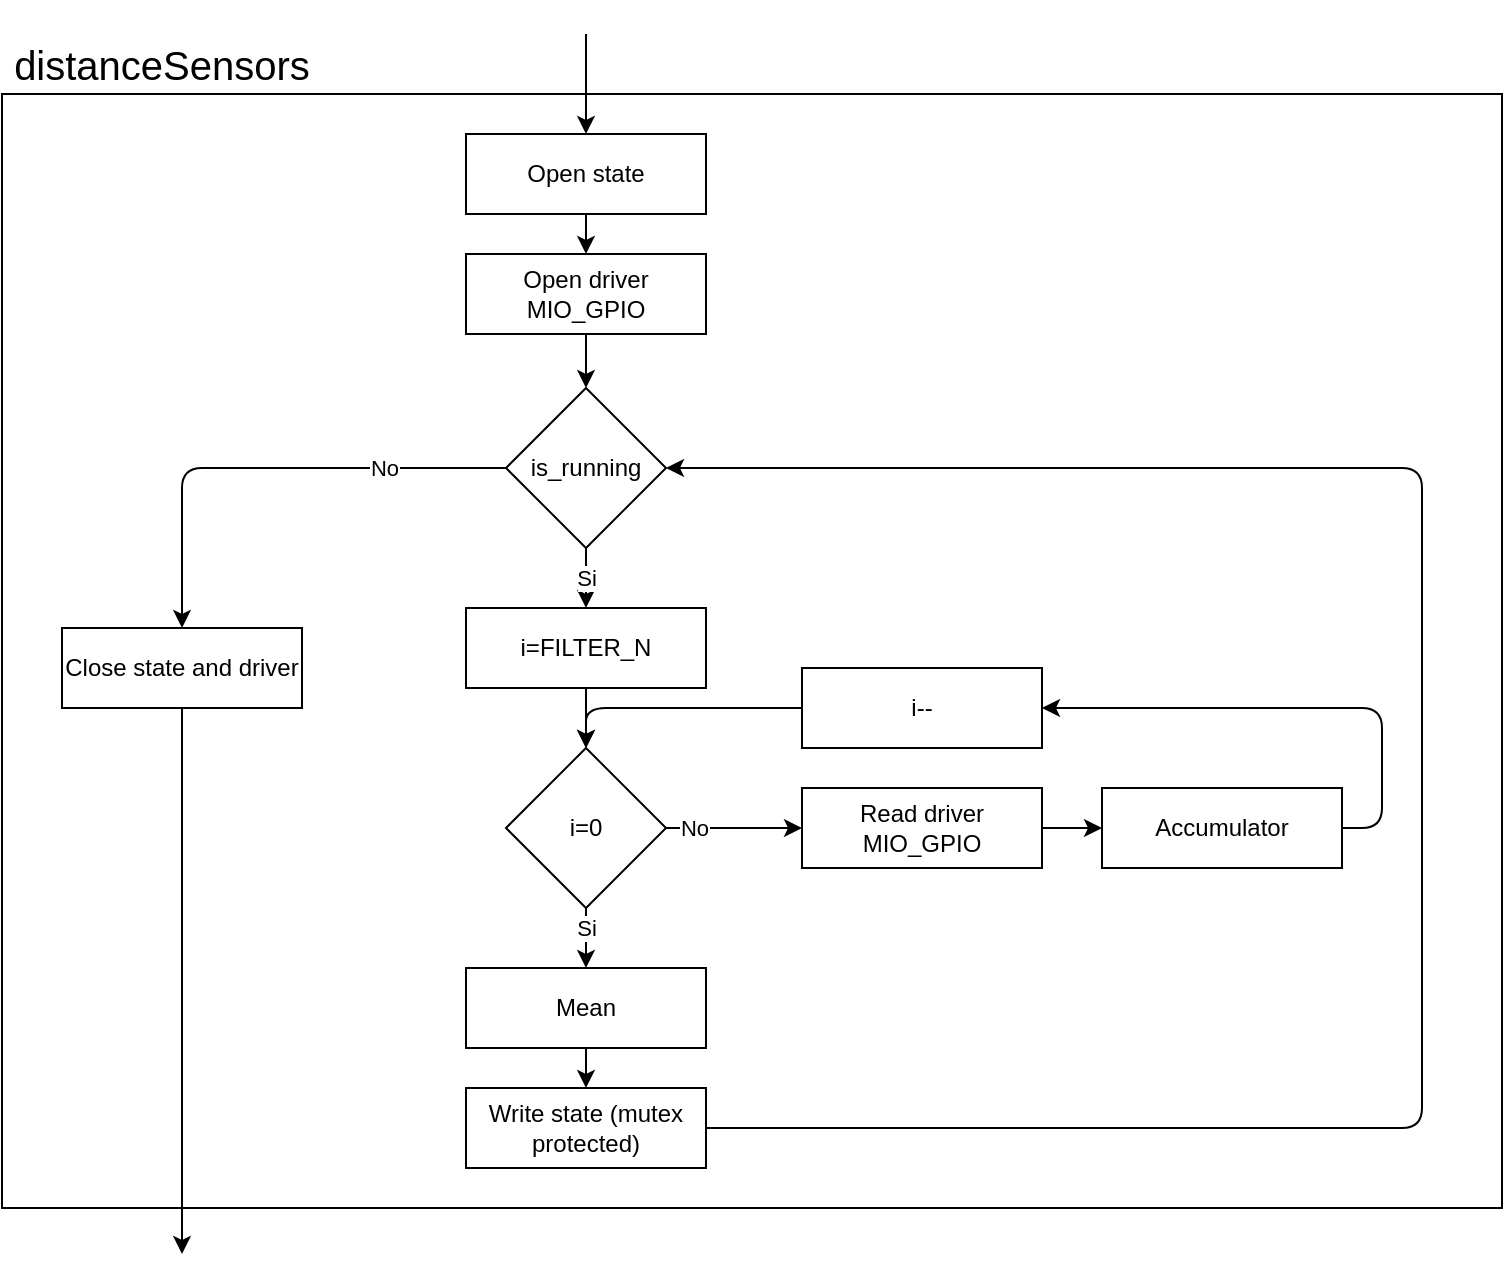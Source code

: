 <mxfile>
    <diagram id="q2e-F72vNAxtqjC7Sm4O" name="Page-1">
        <mxGraphModel dx="1082" dy="836" grid="1" gridSize="10" guides="1" tooltips="1" connect="1" arrows="1" fold="1" page="1" pageScale="1" pageWidth="1169" pageHeight="827" math="0" shadow="0">
            <root>
                <mxCell id="0"/>
                <mxCell id="1" parent="0"/>
                <mxCell id="47" value="" style="rounded=0;whiteSpace=wrap;html=1;fillColor=none;" vertex="1" parent="1">
                    <mxGeometry x="180" y="110" width="750" height="557" as="geometry"/>
                </mxCell>
                <mxCell id="5" style="edgeStyle=none;html=1;entryX=0.5;entryY=0;entryDx=0;entryDy=0;" parent="1" source="2" target="3" edge="1">
                    <mxGeometry relative="1" as="geometry"/>
                </mxCell>
                <mxCell id="48" style="edgeStyle=none;html=1;startArrow=classic;startFill=1;endArrow=none;endFill=0;" edge="1" parent="1" source="2">
                    <mxGeometry relative="1" as="geometry">
                        <mxPoint x="472" y="80" as="targetPoint"/>
                    </mxGeometry>
                </mxCell>
                <mxCell id="2" value="Open state" style="rounded=0;whiteSpace=wrap;html=1;" parent="1" vertex="1">
                    <mxGeometry x="412" y="130" width="120" height="40" as="geometry"/>
                </mxCell>
                <mxCell id="39" style="edgeStyle=orthogonalEdgeStyle;html=1;entryX=0.5;entryY=0;entryDx=0;entryDy=0;" parent="1" source="3" target="36" edge="1">
                    <mxGeometry relative="1" as="geometry"/>
                </mxCell>
                <mxCell id="3" value="Open driver MIO_GPIO" style="rounded=0;whiteSpace=wrap;html=1;" parent="1" vertex="1">
                    <mxGeometry x="412" y="190" width="120" height="40" as="geometry"/>
                </mxCell>
                <mxCell id="29" value="No" style="edgeStyle=orthogonalEdgeStyle;html=1;entryX=0;entryY=0.5;entryDx=0;entryDy=0;" parent="1" source="4" target="6" edge="1">
                    <mxGeometry x="-0.606" relative="1" as="geometry">
                        <mxPoint x="620" y="502" as="targetPoint"/>
                        <mxPoint as="offset"/>
                    </mxGeometry>
                </mxCell>
                <mxCell id="34" value="Si" style="edgeStyle=orthogonalEdgeStyle;html=1;entryX=0.5;entryY=0;entryDx=0;entryDy=0;" parent="1" source="4" target="7" edge="1">
                    <mxGeometry x="-0.333" relative="1" as="geometry">
                        <mxPoint as="offset"/>
                    </mxGeometry>
                </mxCell>
                <mxCell id="4" value="i=0" style="rhombus;whiteSpace=wrap;html=1;" parent="1" vertex="1">
                    <mxGeometry x="432" y="437" width="80" height="80" as="geometry"/>
                </mxCell>
                <mxCell id="32" style="edgeStyle=orthogonalEdgeStyle;html=1;" parent="1" source="6" target="28" edge="1">
                    <mxGeometry relative="1" as="geometry"/>
                </mxCell>
                <mxCell id="6" value="Read driver MIO_GPIO" style="rounded=0;whiteSpace=wrap;html=1;" parent="1" vertex="1">
                    <mxGeometry x="580" y="457" width="120" height="40" as="geometry"/>
                </mxCell>
                <mxCell id="35" style="edgeStyle=orthogonalEdgeStyle;html=1;" parent="1" source="7" target="15" edge="1">
                    <mxGeometry relative="1" as="geometry"/>
                </mxCell>
                <mxCell id="7" value="Mean" style="rounded=0;whiteSpace=wrap;html=1;" parent="1" vertex="1">
                    <mxGeometry x="412" y="547" width="120" height="40" as="geometry"/>
                </mxCell>
                <mxCell id="41" style="edgeStyle=orthogonalEdgeStyle;html=1;entryX=1;entryY=0.5;entryDx=0;entryDy=0;exitX=1;exitY=0.5;exitDx=0;exitDy=0;" parent="1" source="15" target="36" edge="1">
                    <mxGeometry relative="1" as="geometry">
                        <Array as="points">
                            <mxPoint x="890" y="627"/>
                            <mxPoint x="890" y="297"/>
                        </Array>
                    </mxGeometry>
                </mxCell>
                <mxCell id="15" value="Write state (mutex protected)" style="rounded=0;whiteSpace=wrap;html=1;" parent="1" vertex="1">
                    <mxGeometry x="412" y="607" width="120" height="40" as="geometry"/>
                </mxCell>
                <mxCell id="52" style="edgeStyle=none;html=1;fontSize=20;startArrow=none;startFill=0;endArrow=classic;endFill=1;" edge="1" parent="1" source="18">
                    <mxGeometry relative="1" as="geometry">
                        <mxPoint x="270" y="690" as="targetPoint"/>
                    </mxGeometry>
                </mxCell>
                <mxCell id="18" value="Close state and driver" style="rounded=0;whiteSpace=wrap;html=1;" parent="1" vertex="1">
                    <mxGeometry x="210" y="377" width="120" height="40" as="geometry"/>
                </mxCell>
                <mxCell id="31" style="edgeStyle=orthogonalEdgeStyle;html=1;entryX=1;entryY=0.5;entryDx=0;entryDy=0;exitX=1;exitY=0.5;exitDx=0;exitDy=0;" parent="1" source="28" target="45" edge="1">
                    <mxGeometry relative="1" as="geometry">
                        <Array as="points">
                            <mxPoint x="870" y="477"/>
                            <mxPoint x="870" y="417"/>
                        </Array>
                    </mxGeometry>
                </mxCell>
                <mxCell id="28" value="Accumulator" style="rounded=0;whiteSpace=wrap;html=1;" parent="1" vertex="1">
                    <mxGeometry x="730" y="457" width="120" height="40" as="geometry"/>
                </mxCell>
                <mxCell id="37" style="edgeStyle=orthogonalEdgeStyle;html=1;entryX=0.5;entryY=0;entryDx=0;entryDy=0;" parent="1" source="36" target="18" edge="1">
                    <mxGeometry relative="1" as="geometry">
                        <mxPoint x="310" y="387" as="targetPoint"/>
                    </mxGeometry>
                </mxCell>
                <mxCell id="38" value="No" style="edgeLabel;html=1;align=center;verticalAlign=middle;resizable=0;points=[];" parent="37" vertex="1" connectable="0">
                    <mxGeometry x="0.245" y="3" relative="1" as="geometry">
                        <mxPoint x="89" y="-3" as="offset"/>
                    </mxGeometry>
                </mxCell>
                <mxCell id="43" value="Si" style="edgeStyle=orthogonalEdgeStyle;html=1;entryX=0.5;entryY=0;entryDx=0;entryDy=0;" parent="1" source="36" target="42" edge="1">
                    <mxGeometry relative="1" as="geometry"/>
                </mxCell>
                <mxCell id="36" value="is_running" style="rhombus;whiteSpace=wrap;html=1;" parent="1" vertex="1">
                    <mxGeometry x="432" y="257" width="80" height="80" as="geometry"/>
                </mxCell>
                <mxCell id="44" style="edgeStyle=orthogonalEdgeStyle;html=1;entryX=0.5;entryY=0;entryDx=0;entryDy=0;" parent="1" source="42" target="4" edge="1">
                    <mxGeometry relative="1" as="geometry"/>
                </mxCell>
                <mxCell id="42" value="i=FILTER_N" style="rounded=0;whiteSpace=wrap;html=1;" parent="1" vertex="1">
                    <mxGeometry x="412" y="367" width="120" height="40" as="geometry"/>
                </mxCell>
                <mxCell id="46" style="edgeStyle=orthogonalEdgeStyle;html=1;entryX=0.5;entryY=0;entryDx=0;entryDy=0;" parent="1" source="45" target="4" edge="1">
                    <mxGeometry relative="1" as="geometry"/>
                </mxCell>
                <mxCell id="45" value="i--" style="rounded=0;whiteSpace=wrap;html=1;" parent="1" vertex="1">
                    <mxGeometry x="580" y="397" width="120" height="40" as="geometry"/>
                </mxCell>
                <mxCell id="51" value="" style="edgeStyle=none;html=1;fontSize=20;startArrow=classic;startFill=1;endArrow=none;endFill=0;" edge="1" parent="1" source="49" target="47">
                    <mxGeometry relative="1" as="geometry"/>
                </mxCell>
                <mxCell id="49" value="&lt;p style=&quot;font-size: 20px;&quot;&gt;distanceSensors&lt;/p&gt;" style="text;html=1;strokeColor=none;fillColor=none;align=center;verticalAlign=middle;whiteSpace=wrap;rounded=0;fontSize=20;" vertex="1" parent="1">
                    <mxGeometry x="230" y="80" width="60" height="30" as="geometry"/>
                </mxCell>
            </root>
        </mxGraphModel>
    </diagram>
</mxfile>